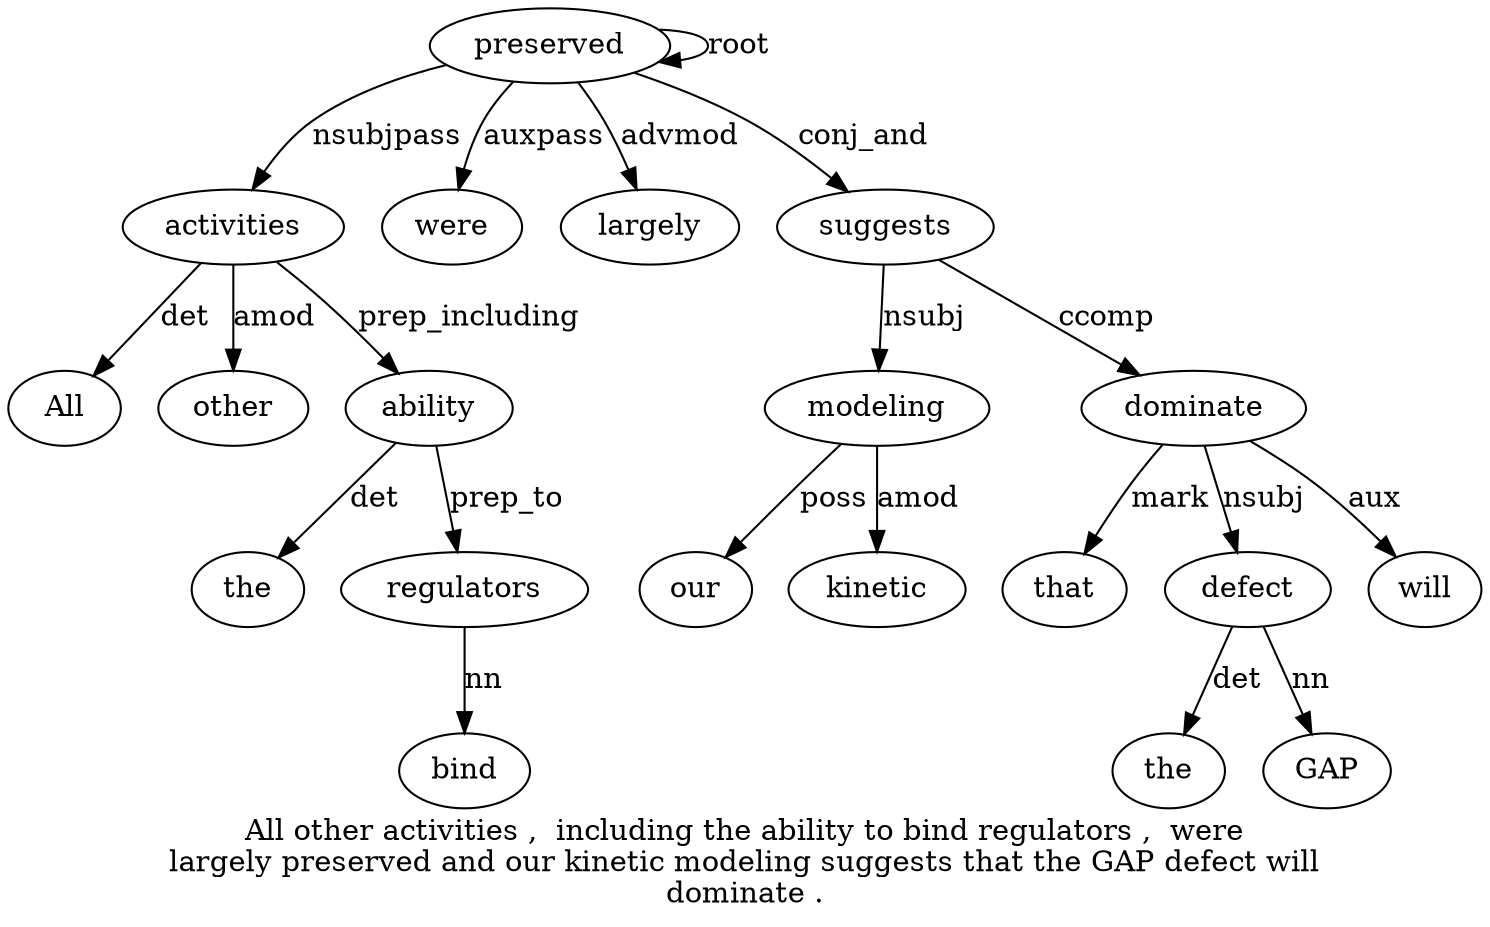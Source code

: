 digraph "All other activities ,  including the ability to bind regulators ,  were largely preserved and our kinetic modeling suggests that the GAP defect will dominate ." {
label="All other activities ,  including the ability to bind regulators ,  were
largely preserved and our kinetic modeling suggests that the GAP defect will
dominate .";
activities3 [style=filled, fillcolor=white, label=activities];
All1 [style=filled, fillcolor=white, label=All];
activities3 -> All1  [label=det];
other2 [style=filled, fillcolor=white, label=other];
activities3 -> other2  [label=amod];
preserved14 [style=filled, fillcolor=white, label=preserved];
preserved14 -> activities3  [label=nsubjpass];
ability7 [style=filled, fillcolor=white, label=ability];
the6 [style=filled, fillcolor=white, label=the];
ability7 -> the6  [label=det];
activities3 -> ability7  [label=prep_including];
regulators10 [style=filled, fillcolor=white, label=regulators];
bind9 [style=filled, fillcolor=white, label=bind];
regulators10 -> bind9  [label=nn];
ability7 -> regulators10  [label=prep_to];
were12 [style=filled, fillcolor=white, label=were];
preserved14 -> were12  [label=auxpass];
largely13 [style=filled, fillcolor=white, label=largely];
preserved14 -> largely13  [label=advmod];
preserved14 -> preserved14  [label=root];
modeling18 [style=filled, fillcolor=white, label=modeling];
our16 [style=filled, fillcolor=white, label=our];
modeling18 -> our16  [label=poss];
kinetic17 [style=filled, fillcolor=white, label=kinetic];
modeling18 -> kinetic17  [label=amod];
suggests19 [style=filled, fillcolor=white, label=suggests];
suggests19 -> modeling18  [label=nsubj];
preserved14 -> suggests19  [label=conj_and];
dominate25 [style=filled, fillcolor=white, label=dominate];
that20 [style=filled, fillcolor=white, label=that];
dominate25 -> that20  [label=mark];
defect23 [style=filled, fillcolor=white, label=defect];
the21 [style=filled, fillcolor=white, label=the];
defect23 -> the21  [label=det];
GAP22 [style=filled, fillcolor=white, label=GAP];
defect23 -> GAP22  [label=nn];
dominate25 -> defect23  [label=nsubj];
will24 [style=filled, fillcolor=white, label=will];
dominate25 -> will24  [label=aux];
suggests19 -> dominate25  [label=ccomp];
}
